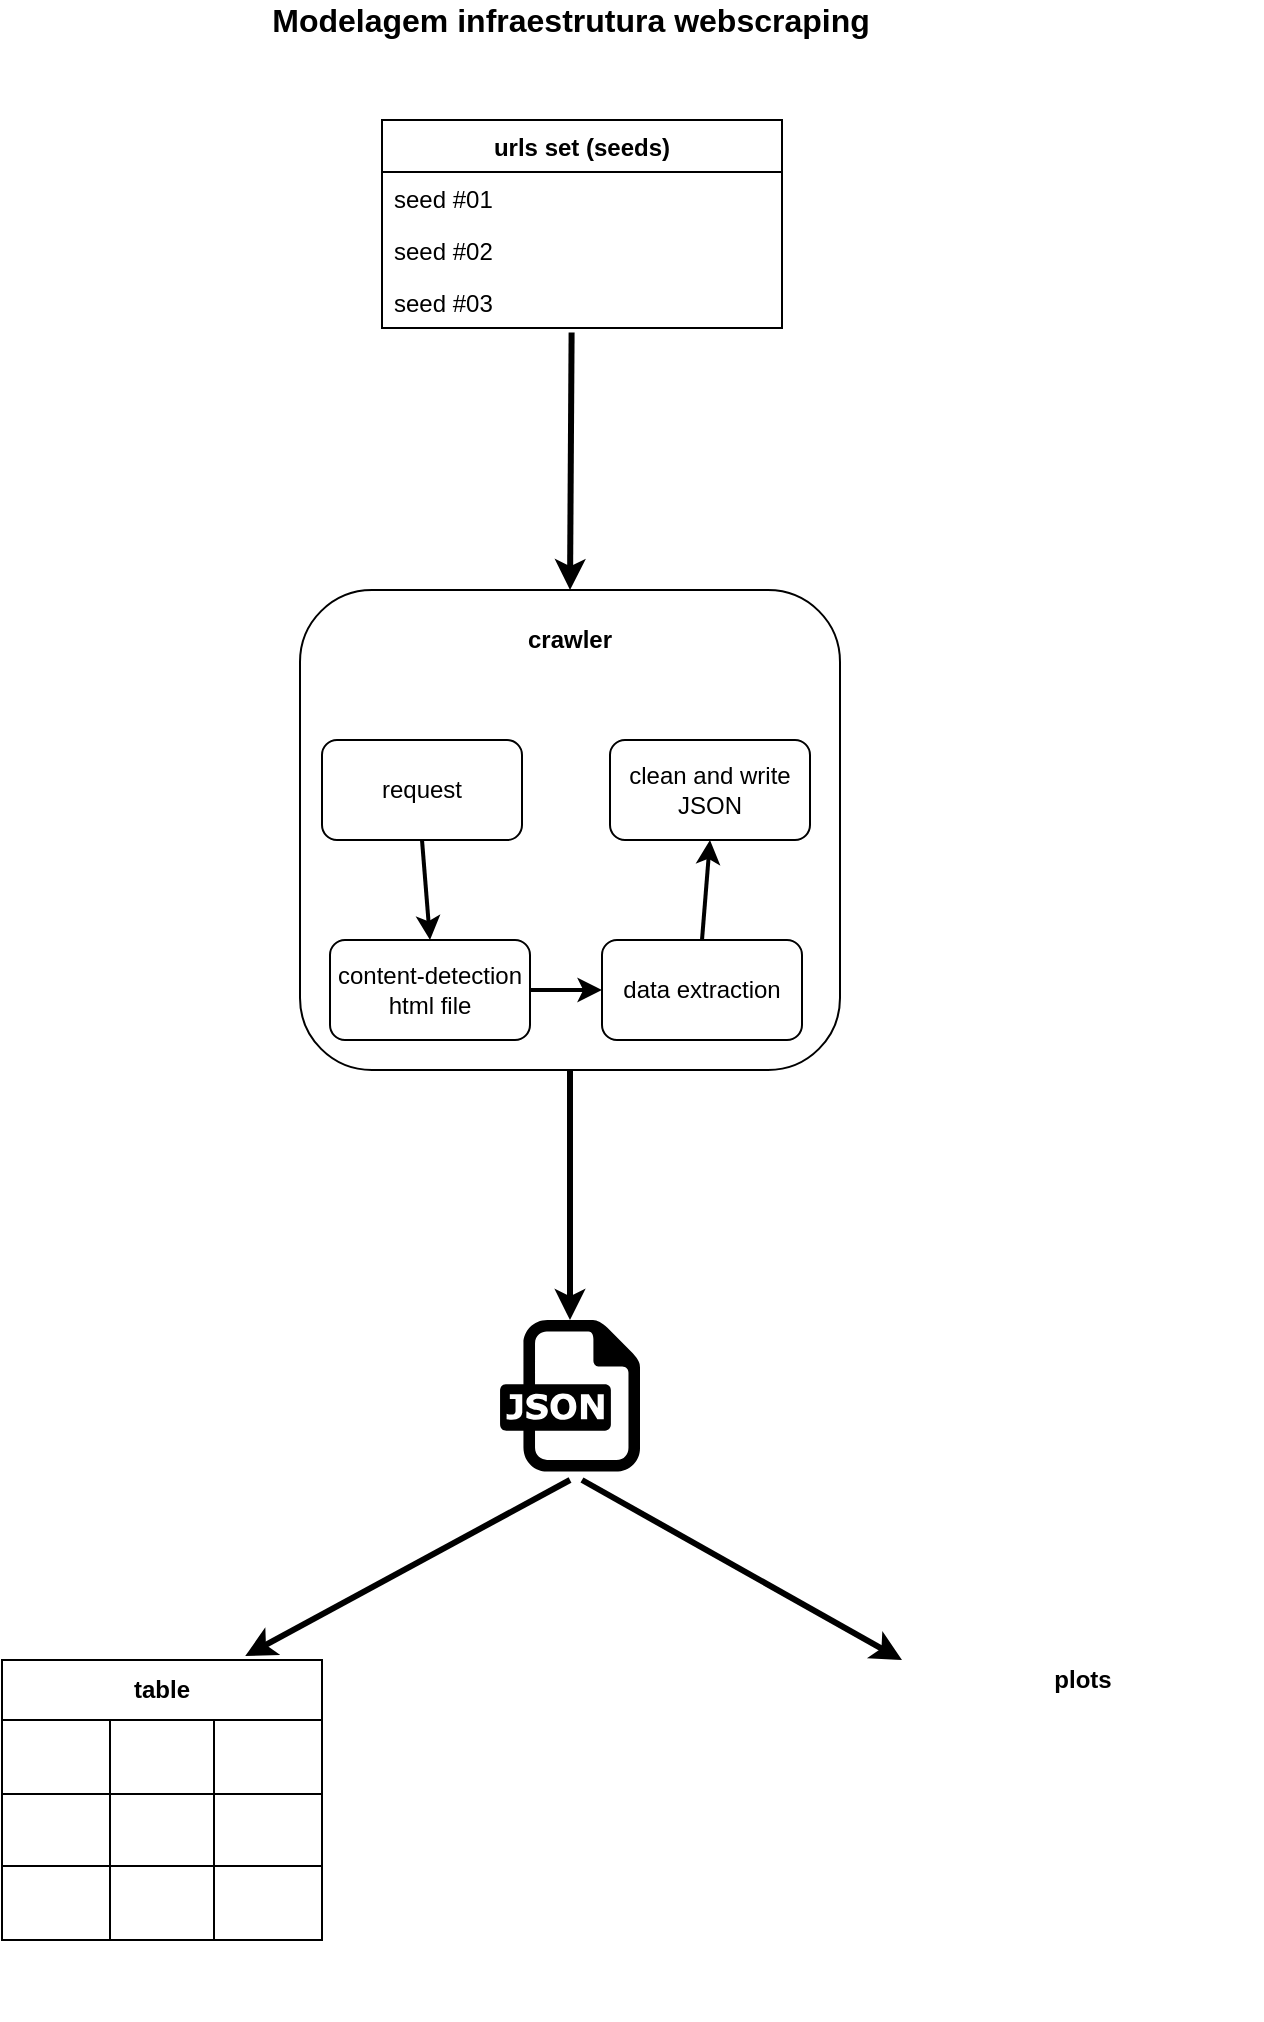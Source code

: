 <mxfile version="14.4.4" type="device"><diagram id="O2JYXYdFsTaZpLYM1Y3f" name="Page-1"><mxGraphModel dx="2270" dy="1137" grid="1" gridSize="10" guides="1" tooltips="1" connect="1" arrows="1" fold="1" page="1" pageScale="1" pageWidth="827" pageHeight="1169" math="0" shadow="0"><root><mxCell id="0"/><mxCell id="1" parent="0"/><mxCell id="W3lC02KwjOeNAdCdPrjF-1" value="" style="rounded=1;whiteSpace=wrap;html=1;" vertex="1" parent="1"><mxGeometry x="279" y="315" width="270" height="240" as="geometry"/></mxCell><mxCell id="W3lC02KwjOeNAdCdPrjF-2" value="request" style="rounded=1;whiteSpace=wrap;html=1;" vertex="1" parent="1"><mxGeometry x="290" y="390" width="100" height="50" as="geometry"/></mxCell><mxCell id="W3lC02KwjOeNAdCdPrjF-8" value="clean and write JSON" style="rounded=1;whiteSpace=wrap;html=1;" vertex="1" parent="1"><mxGeometry x="434" y="390" width="100" height="50" as="geometry"/></mxCell><mxCell id="W3lC02KwjOeNAdCdPrjF-9" value="data extraction" style="rounded=1;whiteSpace=wrap;html=1;" vertex="1" parent="1"><mxGeometry x="430" y="490" width="100" height="50" as="geometry"/></mxCell><mxCell id="W3lC02KwjOeNAdCdPrjF-12" value="content-detection&lt;br&gt;html file" style="rounded=1;whiteSpace=wrap;html=1;" vertex="1" parent="1"><mxGeometry x="294" y="490" width="100" height="50" as="geometry"/></mxCell><mxCell id="W3lC02KwjOeNAdCdPrjF-13" value="" style="endArrow=classic;html=1;exitX=0.5;exitY=1;exitDx=0;exitDy=0;entryX=0.5;entryY=0;entryDx=0;entryDy=0;strokeWidth=2;" edge="1" parent="1" source="W3lC02KwjOeNAdCdPrjF-2" target="W3lC02KwjOeNAdCdPrjF-12"><mxGeometry width="50" height="50" relative="1" as="geometry"><mxPoint x="631" y="510" as="sourcePoint"/><mxPoint x="681" y="460" as="targetPoint"/></mxGeometry></mxCell><mxCell id="W3lC02KwjOeNAdCdPrjF-14" value="" style="endArrow=classic;html=1;exitX=1;exitY=0.5;exitDx=0;exitDy=0;entryX=0;entryY=0.5;entryDx=0;entryDy=0;strokeWidth=2;" edge="1" parent="1" source="W3lC02KwjOeNAdCdPrjF-12" target="W3lC02KwjOeNAdCdPrjF-9"><mxGeometry width="50" height="50" relative="1" as="geometry"><mxPoint x="631" y="510" as="sourcePoint"/><mxPoint x="681" y="460" as="targetPoint"/></mxGeometry></mxCell><mxCell id="W3lC02KwjOeNAdCdPrjF-15" value="" style="endArrow=classic;html=1;exitX=0.5;exitY=0;exitDx=0;exitDy=0;entryX=0.5;entryY=1;entryDx=0;entryDy=0;strokeWidth=2;" edge="1" parent="1" source="W3lC02KwjOeNAdCdPrjF-9" target="W3lC02KwjOeNAdCdPrjF-8"><mxGeometry width="50" height="50" relative="1" as="geometry"><mxPoint x="631" y="510" as="sourcePoint"/><mxPoint x="681" y="460" as="targetPoint"/></mxGeometry></mxCell><mxCell id="W3lC02KwjOeNAdCdPrjF-31" value="" style="shape=image;html=1;verticalAlign=top;verticalLabelPosition=bottom;labelBackgroundColor=#ffffff;imageAspect=0;aspect=fixed;image=https://cdn3.iconfinder.com/data/icons/materia-halloween-free/24/039_004_spider_danger_halloween_poison-128.png" vertex="1" parent="1"><mxGeometry x="384" y="350" width="60" height="60" as="geometry"/></mxCell><mxCell id="W3lC02KwjOeNAdCdPrjF-32" value="&lt;b&gt;crawler&lt;/b&gt;" style="text;html=1;strokeColor=none;fillColor=none;align=center;verticalAlign=middle;whiteSpace=wrap;rounded=0;" vertex="1" parent="1"><mxGeometry x="394" y="330" width="40" height="20" as="geometry"/></mxCell><mxCell id="W3lC02KwjOeNAdCdPrjF-35" value="urls set (seeds)" style="swimlane;fontStyle=1;childLayout=stackLayout;horizontal=1;startSize=26;fillColor=none;horizontalStack=0;resizeParent=1;resizeParentMax=0;resizeLast=0;collapsible=1;marginBottom=0;" vertex="1" parent="1"><mxGeometry x="320" y="80" width="200" height="104" as="geometry"/></mxCell><mxCell id="W3lC02KwjOeNAdCdPrjF-37" value="seed #01" style="text;strokeColor=none;fillColor=none;align=left;verticalAlign=top;spacingLeft=4;spacingRight=4;overflow=hidden;rotatable=0;points=[[0,0.5],[1,0.5]];portConstraint=eastwest;" vertex="1" parent="W3lC02KwjOeNAdCdPrjF-35"><mxGeometry y="26" width="200" height="26" as="geometry"/></mxCell><mxCell id="W3lC02KwjOeNAdCdPrjF-38" value="seed #02" style="text;strokeColor=none;fillColor=none;align=left;verticalAlign=top;spacingLeft=4;spacingRight=4;overflow=hidden;rotatable=0;points=[[0,0.5],[1,0.5]];portConstraint=eastwest;" vertex="1" parent="W3lC02KwjOeNAdCdPrjF-35"><mxGeometry y="52" width="200" height="26" as="geometry"/></mxCell><mxCell id="W3lC02KwjOeNAdCdPrjF-36" value="seed #03" style="text;strokeColor=none;fillColor=none;align=left;verticalAlign=top;spacingLeft=4;spacingRight=4;overflow=hidden;rotatable=0;points=[[0,0.5],[1,0.5]];portConstraint=eastwest;" vertex="1" parent="W3lC02KwjOeNAdCdPrjF-35"><mxGeometry y="78" width="200" height="26" as="geometry"/></mxCell><mxCell id="W3lC02KwjOeNAdCdPrjF-33" value="" style="shape=image;html=1;verticalAlign=top;verticalLabelPosition=bottom;labelBackgroundColor=#ffffff;imageAspect=0;aspect=fixed;image=https://cdn2.iconfinder.com/data/icons/spring-31/30/Sprout-128.png" vertex="1" parent="1"><mxGeometry x="430" y="112" width="60" height="60" as="geometry"/></mxCell><mxCell id="W3lC02KwjOeNAdCdPrjF-43" value="" style="shape=image;html=1;verticalAlign=top;verticalLabelPosition=bottom;labelBackgroundColor=#ffffff;imageAspect=0;aspect=fixed;image=https://cdn4.iconfinder.com/data/icons/hodgepodge-free/32/bar_chart_graph_analysis-128.png" vertex="1" parent="1"><mxGeometry x="580" y="850" width="180" height="180" as="geometry"/></mxCell><mxCell id="W3lC02KwjOeNAdCdPrjF-45" value="" style="dashed=0;outlineConnect=0;html=1;align=center;labelPosition=center;verticalLabelPosition=bottom;verticalAlign=top;shape=mxgraph.weblogos.json" vertex="1" parent="1"><mxGeometry x="379" y="680" width="70" height="75.8" as="geometry"/></mxCell><mxCell id="W3lC02KwjOeNAdCdPrjF-51" value="" style="endArrow=classic;html=1;exitX=0.474;exitY=1.086;exitDx=0;exitDy=0;exitPerimeter=0;entryX=0.5;entryY=0;entryDx=0;entryDy=0;fontStyle=0;strokeWidth=3;" edge="1" parent="1" source="W3lC02KwjOeNAdCdPrjF-36" target="W3lC02KwjOeNAdCdPrjF-1"><mxGeometry width="50" height="50" relative="1" as="geometry"><mxPoint x="600" y="400" as="sourcePoint"/><mxPoint x="650" y="350" as="targetPoint"/></mxGeometry></mxCell><mxCell id="W3lC02KwjOeNAdCdPrjF-52" value="" style="endArrow=classic;html=1;exitX=0.5;exitY=1;exitDx=0;exitDy=0;strokeWidth=3;" edge="1" parent="1" source="W3lC02KwjOeNAdCdPrjF-1" target="W3lC02KwjOeNAdCdPrjF-45"><mxGeometry width="50" height="50" relative="1" as="geometry"><mxPoint x="490" y="660" as="sourcePoint"/><mxPoint x="540" y="610" as="targetPoint"/></mxGeometry></mxCell><mxCell id="W3lC02KwjOeNAdCdPrjF-53" value="" style="endArrow=classic;html=1;entryX=0;entryY=0;entryDx=0;entryDy=0;strokeWidth=3;" edge="1" parent="1" target="W3lC02KwjOeNAdCdPrjF-43"><mxGeometry width="50" height="50" relative="1" as="geometry"><mxPoint x="420" y="760" as="sourcePoint"/><mxPoint x="500" y="720" as="targetPoint"/></mxGeometry></mxCell><mxCell id="W3lC02KwjOeNAdCdPrjF-54" value="table" style="shape=table;html=1;whiteSpace=wrap;startSize=30;container=1;collapsible=0;childLayout=tableLayout;fontStyle=1;align=center;" vertex="1" parent="1"><mxGeometry x="130" y="850" width="160" height="140" as="geometry"/></mxCell><mxCell id="W3lC02KwjOeNAdCdPrjF-59" value="" style="shape=partialRectangle;html=1;whiteSpace=wrap;collapsible=0;dropTarget=0;pointerEvents=0;fillColor=none;top=0;left=0;bottom=0;right=0;points=[[0,0.5],[1,0.5]];portConstraint=eastwest;" vertex="1" parent="W3lC02KwjOeNAdCdPrjF-54"><mxGeometry y="30" width="160" height="37" as="geometry"/></mxCell><mxCell id="W3lC02KwjOeNAdCdPrjF-60" value="" style="shape=partialRectangle;html=1;whiteSpace=wrap;connectable=0;fillColor=none;top=0;left=0;bottom=0;right=0;overflow=hidden;" vertex="1" parent="W3lC02KwjOeNAdCdPrjF-59"><mxGeometry width="54" height="37" as="geometry"/></mxCell><mxCell id="W3lC02KwjOeNAdCdPrjF-61" value="" style="shape=partialRectangle;html=1;whiteSpace=wrap;connectable=0;fillColor=none;top=0;left=0;bottom=0;right=0;overflow=hidden;" vertex="1" parent="W3lC02KwjOeNAdCdPrjF-59"><mxGeometry x="54" width="52" height="37" as="geometry"/></mxCell><mxCell id="W3lC02KwjOeNAdCdPrjF-62" value="" style="shape=partialRectangle;html=1;whiteSpace=wrap;connectable=0;fillColor=none;top=0;left=0;bottom=0;right=0;overflow=hidden;" vertex="1" parent="W3lC02KwjOeNAdCdPrjF-59"><mxGeometry x="106" width="54" height="37" as="geometry"/></mxCell><mxCell id="W3lC02KwjOeNAdCdPrjF-63" value="" style="shape=partialRectangle;html=1;whiteSpace=wrap;collapsible=0;dropTarget=0;pointerEvents=0;fillColor=none;top=0;left=0;bottom=0;right=0;points=[[0,0.5],[1,0.5]];portConstraint=eastwest;" vertex="1" parent="W3lC02KwjOeNAdCdPrjF-54"><mxGeometry y="67" width="160" height="36" as="geometry"/></mxCell><mxCell id="W3lC02KwjOeNAdCdPrjF-64" value="" style="shape=partialRectangle;html=1;whiteSpace=wrap;connectable=0;fillColor=none;top=0;left=0;bottom=0;right=0;overflow=hidden;" vertex="1" parent="W3lC02KwjOeNAdCdPrjF-63"><mxGeometry width="54" height="36" as="geometry"/></mxCell><mxCell id="W3lC02KwjOeNAdCdPrjF-65" value="" style="shape=partialRectangle;html=1;whiteSpace=wrap;connectable=0;fillColor=none;top=0;left=0;bottom=0;right=0;overflow=hidden;" vertex="1" parent="W3lC02KwjOeNAdCdPrjF-63"><mxGeometry x="54" width="52" height="36" as="geometry"/></mxCell><mxCell id="W3lC02KwjOeNAdCdPrjF-66" value="" style="shape=partialRectangle;html=1;whiteSpace=wrap;connectable=0;fillColor=none;top=0;left=0;bottom=0;right=0;overflow=hidden;" vertex="1" parent="W3lC02KwjOeNAdCdPrjF-63"><mxGeometry x="106" width="54" height="36" as="geometry"/></mxCell><mxCell id="W3lC02KwjOeNAdCdPrjF-55" value="" style="shape=partialRectangle;html=1;whiteSpace=wrap;collapsible=0;dropTarget=0;pointerEvents=0;fillColor=none;top=0;left=0;bottom=0;right=0;points=[[0,0.5],[1,0.5]];portConstraint=eastwest;" vertex="1" parent="W3lC02KwjOeNAdCdPrjF-54"><mxGeometry y="103" width="160" height="37" as="geometry"/></mxCell><mxCell id="W3lC02KwjOeNAdCdPrjF-56" value="" style="shape=partialRectangle;html=1;whiteSpace=wrap;connectable=0;fillColor=none;top=0;left=0;bottom=0;right=0;overflow=hidden;" vertex="1" parent="W3lC02KwjOeNAdCdPrjF-55"><mxGeometry width="54" height="37" as="geometry"/></mxCell><mxCell id="W3lC02KwjOeNAdCdPrjF-57" value="" style="shape=partialRectangle;html=1;whiteSpace=wrap;connectable=0;fillColor=none;top=0;left=0;bottom=0;right=0;overflow=hidden;" vertex="1" parent="W3lC02KwjOeNAdCdPrjF-55"><mxGeometry x="54" width="52" height="37" as="geometry"/></mxCell><mxCell id="W3lC02KwjOeNAdCdPrjF-58" value="" style="shape=partialRectangle;html=1;whiteSpace=wrap;connectable=0;fillColor=none;top=0;left=0;bottom=0;right=0;overflow=hidden;" vertex="1" parent="W3lC02KwjOeNAdCdPrjF-55"><mxGeometry x="106" width="54" height="37" as="geometry"/></mxCell><mxCell id="W3lC02KwjOeNAdCdPrjF-109" value="&lt;font style=&quot;font-size: 16px&quot;&gt;Modelagem infraestrutura webscraping&lt;/font&gt;" style="text;html=1;align=center;verticalAlign=middle;resizable=0;points=[];autosize=1;fontStyle=1" vertex="1" parent="1"><mxGeometry x="259" y="20" width="310" height="20" as="geometry"/></mxCell><mxCell id="W3lC02KwjOeNAdCdPrjF-113" value="&lt;b&gt;plots&lt;/b&gt;" style="text;html=1;align=center;verticalAlign=middle;resizable=0;points=[];autosize=1;" vertex="1" parent="1"><mxGeometry x="650" y="850" width="40" height="20" as="geometry"/></mxCell><mxCell id="W3lC02KwjOeNAdCdPrjF-114" value="" style="endArrow=classic;html=1;strokeWidth=3;entryX=0.76;entryY=-0.014;entryDx=0;entryDy=0;entryPerimeter=0;" edge="1" parent="1" target="W3lC02KwjOeNAdCdPrjF-54"><mxGeometry width="50" height="50" relative="1" as="geometry"><mxPoint x="414" y="760" as="sourcePoint"/><mxPoint x="220" y="814" as="targetPoint"/></mxGeometry></mxCell></root></mxGraphModel></diagram></mxfile>